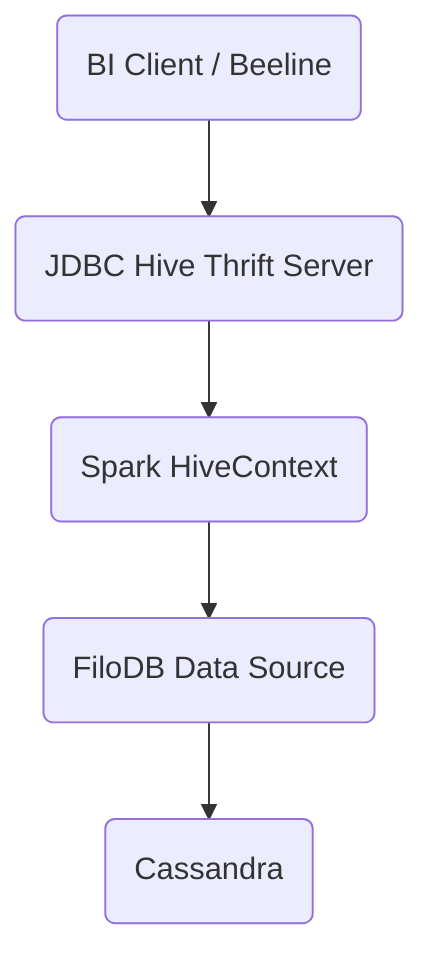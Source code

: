 graph TB;
C(BI Client / Beeline) --> S(JDBC Hive Thrift Server);
S --> HC(Spark HiveContext);
HC --> F(FiloDB Data Source);
F --> Ca(Cassandra);